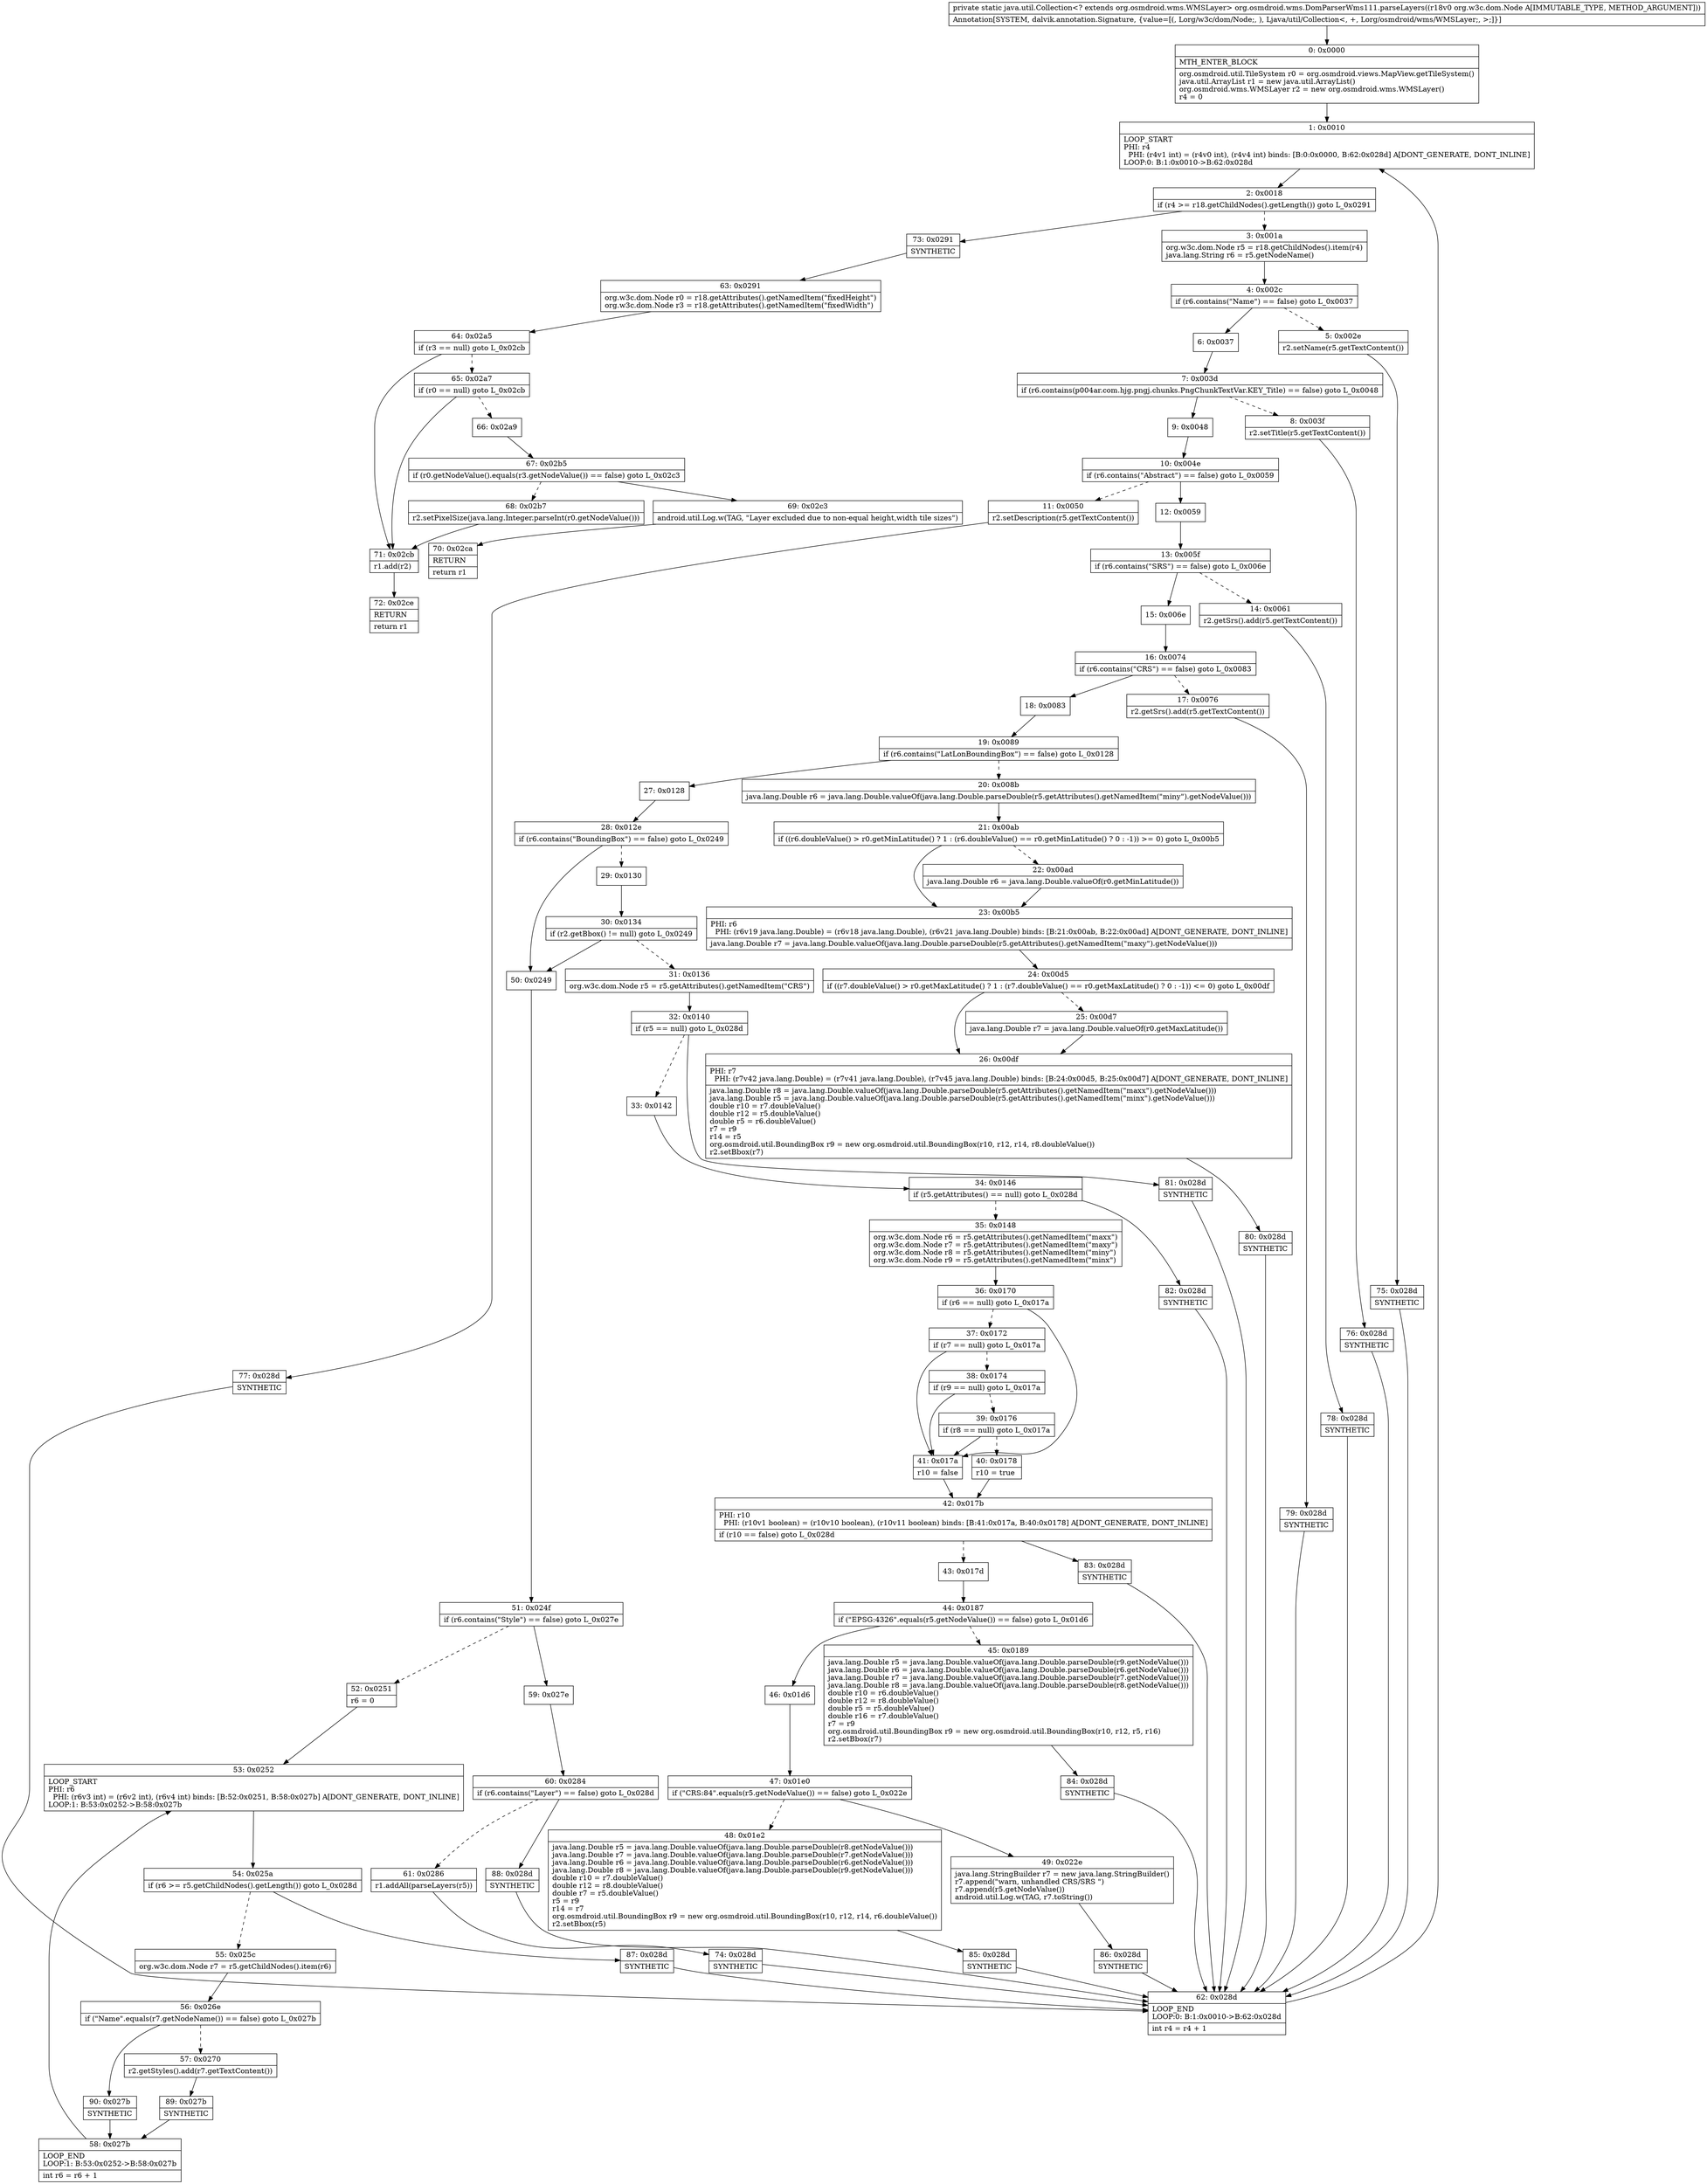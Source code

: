 digraph "CFG fororg.osmdroid.wms.DomParserWms111.parseLayers(Lorg\/w3c\/dom\/Node;)Ljava\/util\/Collection;" {
Node_0 [shape=record,label="{0\:\ 0x0000|MTH_ENTER_BLOCK\l|org.osmdroid.util.TileSystem r0 = org.osmdroid.views.MapView.getTileSystem()\ljava.util.ArrayList r1 = new java.util.ArrayList()\lorg.osmdroid.wms.WMSLayer r2 = new org.osmdroid.wms.WMSLayer()\lr4 = 0\l}"];
Node_1 [shape=record,label="{1\:\ 0x0010|LOOP_START\lPHI: r4 \l  PHI: (r4v1 int) = (r4v0 int), (r4v4 int) binds: [B:0:0x0000, B:62:0x028d] A[DONT_GENERATE, DONT_INLINE]\lLOOP:0: B:1:0x0010\-\>B:62:0x028d\l}"];
Node_2 [shape=record,label="{2\:\ 0x0018|if (r4 \>= r18.getChildNodes().getLength()) goto L_0x0291\l}"];
Node_3 [shape=record,label="{3\:\ 0x001a|org.w3c.dom.Node r5 = r18.getChildNodes().item(r4)\ljava.lang.String r6 = r5.getNodeName()\l}"];
Node_4 [shape=record,label="{4\:\ 0x002c|if (r6.contains(\"Name\") == false) goto L_0x0037\l}"];
Node_5 [shape=record,label="{5\:\ 0x002e|r2.setName(r5.getTextContent())\l}"];
Node_6 [shape=record,label="{6\:\ 0x0037}"];
Node_7 [shape=record,label="{7\:\ 0x003d|if (r6.contains(p004ar.com.hjg.pngj.chunks.PngChunkTextVar.KEY_Title) == false) goto L_0x0048\l}"];
Node_8 [shape=record,label="{8\:\ 0x003f|r2.setTitle(r5.getTextContent())\l}"];
Node_9 [shape=record,label="{9\:\ 0x0048}"];
Node_10 [shape=record,label="{10\:\ 0x004e|if (r6.contains(\"Abstract\") == false) goto L_0x0059\l}"];
Node_11 [shape=record,label="{11\:\ 0x0050|r2.setDescription(r5.getTextContent())\l}"];
Node_12 [shape=record,label="{12\:\ 0x0059}"];
Node_13 [shape=record,label="{13\:\ 0x005f|if (r6.contains(\"SRS\") == false) goto L_0x006e\l}"];
Node_14 [shape=record,label="{14\:\ 0x0061|r2.getSrs().add(r5.getTextContent())\l}"];
Node_15 [shape=record,label="{15\:\ 0x006e}"];
Node_16 [shape=record,label="{16\:\ 0x0074|if (r6.contains(\"CRS\") == false) goto L_0x0083\l}"];
Node_17 [shape=record,label="{17\:\ 0x0076|r2.getSrs().add(r5.getTextContent())\l}"];
Node_18 [shape=record,label="{18\:\ 0x0083}"];
Node_19 [shape=record,label="{19\:\ 0x0089|if (r6.contains(\"LatLonBoundingBox\") == false) goto L_0x0128\l}"];
Node_20 [shape=record,label="{20\:\ 0x008b|java.lang.Double r6 = java.lang.Double.valueOf(java.lang.Double.parseDouble(r5.getAttributes().getNamedItem(\"miny\").getNodeValue()))\l}"];
Node_21 [shape=record,label="{21\:\ 0x00ab|if ((r6.doubleValue() \> r0.getMinLatitude() ? 1 : (r6.doubleValue() == r0.getMinLatitude() ? 0 : \-1)) \>= 0) goto L_0x00b5\l}"];
Node_22 [shape=record,label="{22\:\ 0x00ad|java.lang.Double r6 = java.lang.Double.valueOf(r0.getMinLatitude())\l}"];
Node_23 [shape=record,label="{23\:\ 0x00b5|PHI: r6 \l  PHI: (r6v19 java.lang.Double) = (r6v18 java.lang.Double), (r6v21 java.lang.Double) binds: [B:21:0x00ab, B:22:0x00ad] A[DONT_GENERATE, DONT_INLINE]\l|java.lang.Double r7 = java.lang.Double.valueOf(java.lang.Double.parseDouble(r5.getAttributes().getNamedItem(\"maxy\").getNodeValue()))\l}"];
Node_24 [shape=record,label="{24\:\ 0x00d5|if ((r7.doubleValue() \> r0.getMaxLatitude() ? 1 : (r7.doubleValue() == r0.getMaxLatitude() ? 0 : \-1)) \<= 0) goto L_0x00df\l}"];
Node_25 [shape=record,label="{25\:\ 0x00d7|java.lang.Double r7 = java.lang.Double.valueOf(r0.getMaxLatitude())\l}"];
Node_26 [shape=record,label="{26\:\ 0x00df|PHI: r7 \l  PHI: (r7v42 java.lang.Double) = (r7v41 java.lang.Double), (r7v45 java.lang.Double) binds: [B:24:0x00d5, B:25:0x00d7] A[DONT_GENERATE, DONT_INLINE]\l|java.lang.Double r8 = java.lang.Double.valueOf(java.lang.Double.parseDouble(r5.getAttributes().getNamedItem(\"maxx\").getNodeValue()))\ljava.lang.Double r5 = java.lang.Double.valueOf(java.lang.Double.parseDouble(r5.getAttributes().getNamedItem(\"minx\").getNodeValue()))\ldouble r10 = r7.doubleValue()\ldouble r12 = r5.doubleValue()\ldouble r5 = r6.doubleValue()\lr7 = r9\lr14 = r5\lorg.osmdroid.util.BoundingBox r9 = new org.osmdroid.util.BoundingBox(r10, r12, r14, r8.doubleValue())\lr2.setBbox(r7)\l}"];
Node_27 [shape=record,label="{27\:\ 0x0128}"];
Node_28 [shape=record,label="{28\:\ 0x012e|if (r6.contains(\"BoundingBox\") == false) goto L_0x0249\l}"];
Node_29 [shape=record,label="{29\:\ 0x0130}"];
Node_30 [shape=record,label="{30\:\ 0x0134|if (r2.getBbox() != null) goto L_0x0249\l}"];
Node_31 [shape=record,label="{31\:\ 0x0136|org.w3c.dom.Node r5 = r5.getAttributes().getNamedItem(\"CRS\")\l}"];
Node_32 [shape=record,label="{32\:\ 0x0140|if (r5 == null) goto L_0x028d\l}"];
Node_33 [shape=record,label="{33\:\ 0x0142}"];
Node_34 [shape=record,label="{34\:\ 0x0146|if (r5.getAttributes() == null) goto L_0x028d\l}"];
Node_35 [shape=record,label="{35\:\ 0x0148|org.w3c.dom.Node r6 = r5.getAttributes().getNamedItem(\"maxx\")\lorg.w3c.dom.Node r7 = r5.getAttributes().getNamedItem(\"maxy\")\lorg.w3c.dom.Node r8 = r5.getAttributes().getNamedItem(\"miny\")\lorg.w3c.dom.Node r9 = r5.getAttributes().getNamedItem(\"minx\")\l}"];
Node_36 [shape=record,label="{36\:\ 0x0170|if (r6 == null) goto L_0x017a\l}"];
Node_37 [shape=record,label="{37\:\ 0x0172|if (r7 == null) goto L_0x017a\l}"];
Node_38 [shape=record,label="{38\:\ 0x0174|if (r9 == null) goto L_0x017a\l}"];
Node_39 [shape=record,label="{39\:\ 0x0176|if (r8 == null) goto L_0x017a\l}"];
Node_40 [shape=record,label="{40\:\ 0x0178|r10 = true\l}"];
Node_41 [shape=record,label="{41\:\ 0x017a|r10 = false\l}"];
Node_42 [shape=record,label="{42\:\ 0x017b|PHI: r10 \l  PHI: (r10v1 boolean) = (r10v10 boolean), (r10v11 boolean) binds: [B:41:0x017a, B:40:0x0178] A[DONT_GENERATE, DONT_INLINE]\l|if (r10 == false) goto L_0x028d\l}"];
Node_43 [shape=record,label="{43\:\ 0x017d}"];
Node_44 [shape=record,label="{44\:\ 0x0187|if (\"EPSG:4326\".equals(r5.getNodeValue()) == false) goto L_0x01d6\l}"];
Node_45 [shape=record,label="{45\:\ 0x0189|java.lang.Double r5 = java.lang.Double.valueOf(java.lang.Double.parseDouble(r9.getNodeValue()))\ljava.lang.Double r6 = java.lang.Double.valueOf(java.lang.Double.parseDouble(r6.getNodeValue()))\ljava.lang.Double r7 = java.lang.Double.valueOf(java.lang.Double.parseDouble(r7.getNodeValue()))\ljava.lang.Double r8 = java.lang.Double.valueOf(java.lang.Double.parseDouble(r8.getNodeValue()))\ldouble r10 = r6.doubleValue()\ldouble r12 = r8.doubleValue()\ldouble r5 = r5.doubleValue()\ldouble r16 = r7.doubleValue()\lr7 = r9\lorg.osmdroid.util.BoundingBox r9 = new org.osmdroid.util.BoundingBox(r10, r12, r5, r16)\lr2.setBbox(r7)\l}"];
Node_46 [shape=record,label="{46\:\ 0x01d6}"];
Node_47 [shape=record,label="{47\:\ 0x01e0|if (\"CRS:84\".equals(r5.getNodeValue()) == false) goto L_0x022e\l}"];
Node_48 [shape=record,label="{48\:\ 0x01e2|java.lang.Double r5 = java.lang.Double.valueOf(java.lang.Double.parseDouble(r8.getNodeValue()))\ljava.lang.Double r7 = java.lang.Double.valueOf(java.lang.Double.parseDouble(r7.getNodeValue()))\ljava.lang.Double r6 = java.lang.Double.valueOf(java.lang.Double.parseDouble(r6.getNodeValue()))\ljava.lang.Double r8 = java.lang.Double.valueOf(java.lang.Double.parseDouble(r9.getNodeValue()))\ldouble r10 = r7.doubleValue()\ldouble r12 = r8.doubleValue()\ldouble r7 = r5.doubleValue()\lr5 = r9\lr14 = r7\lorg.osmdroid.util.BoundingBox r9 = new org.osmdroid.util.BoundingBox(r10, r12, r14, r6.doubleValue())\lr2.setBbox(r5)\l}"];
Node_49 [shape=record,label="{49\:\ 0x022e|java.lang.StringBuilder r7 = new java.lang.StringBuilder()\lr7.append(\"warn, unhandled CRS\/SRS \")\lr7.append(r5.getNodeValue())\landroid.util.Log.w(TAG, r7.toString())\l}"];
Node_50 [shape=record,label="{50\:\ 0x0249}"];
Node_51 [shape=record,label="{51\:\ 0x024f|if (r6.contains(\"Style\") == false) goto L_0x027e\l}"];
Node_52 [shape=record,label="{52\:\ 0x0251|r6 = 0\l}"];
Node_53 [shape=record,label="{53\:\ 0x0252|LOOP_START\lPHI: r6 \l  PHI: (r6v3 int) = (r6v2 int), (r6v4 int) binds: [B:52:0x0251, B:58:0x027b] A[DONT_GENERATE, DONT_INLINE]\lLOOP:1: B:53:0x0252\-\>B:58:0x027b\l}"];
Node_54 [shape=record,label="{54\:\ 0x025a|if (r6 \>= r5.getChildNodes().getLength()) goto L_0x028d\l}"];
Node_55 [shape=record,label="{55\:\ 0x025c|org.w3c.dom.Node r7 = r5.getChildNodes().item(r6)\l}"];
Node_56 [shape=record,label="{56\:\ 0x026e|if (\"Name\".equals(r7.getNodeName()) == false) goto L_0x027b\l}"];
Node_57 [shape=record,label="{57\:\ 0x0270|r2.getStyles().add(r7.getTextContent())\l}"];
Node_58 [shape=record,label="{58\:\ 0x027b|LOOP_END\lLOOP:1: B:53:0x0252\-\>B:58:0x027b\l|int r6 = r6 + 1\l}"];
Node_59 [shape=record,label="{59\:\ 0x027e}"];
Node_60 [shape=record,label="{60\:\ 0x0284|if (r6.contains(\"Layer\") == false) goto L_0x028d\l}"];
Node_61 [shape=record,label="{61\:\ 0x0286|r1.addAll(parseLayers(r5))\l}"];
Node_62 [shape=record,label="{62\:\ 0x028d|LOOP_END\lLOOP:0: B:1:0x0010\-\>B:62:0x028d\l|int r4 = r4 + 1\l}"];
Node_63 [shape=record,label="{63\:\ 0x0291|org.w3c.dom.Node r0 = r18.getAttributes().getNamedItem(\"fixedHeight\")\lorg.w3c.dom.Node r3 = r18.getAttributes().getNamedItem(\"fixedWidth\")\l}"];
Node_64 [shape=record,label="{64\:\ 0x02a5|if (r3 == null) goto L_0x02cb\l}"];
Node_65 [shape=record,label="{65\:\ 0x02a7|if (r0 == null) goto L_0x02cb\l}"];
Node_66 [shape=record,label="{66\:\ 0x02a9}"];
Node_67 [shape=record,label="{67\:\ 0x02b5|if (r0.getNodeValue().equals(r3.getNodeValue()) == false) goto L_0x02c3\l}"];
Node_68 [shape=record,label="{68\:\ 0x02b7|r2.setPixelSize(java.lang.Integer.parseInt(r0.getNodeValue()))\l}"];
Node_69 [shape=record,label="{69\:\ 0x02c3|android.util.Log.w(TAG, \"Layer excluded due to non\-equal height,width tile sizes\")\l}"];
Node_70 [shape=record,label="{70\:\ 0x02ca|RETURN\l|return r1\l}"];
Node_71 [shape=record,label="{71\:\ 0x02cb|r1.add(r2)\l}"];
Node_72 [shape=record,label="{72\:\ 0x02ce|RETURN\l|return r1\l}"];
Node_73 [shape=record,label="{73\:\ 0x0291|SYNTHETIC\l}"];
Node_74 [shape=record,label="{74\:\ 0x028d|SYNTHETIC\l}"];
Node_75 [shape=record,label="{75\:\ 0x028d|SYNTHETIC\l}"];
Node_76 [shape=record,label="{76\:\ 0x028d|SYNTHETIC\l}"];
Node_77 [shape=record,label="{77\:\ 0x028d|SYNTHETIC\l}"];
Node_78 [shape=record,label="{78\:\ 0x028d|SYNTHETIC\l}"];
Node_79 [shape=record,label="{79\:\ 0x028d|SYNTHETIC\l}"];
Node_80 [shape=record,label="{80\:\ 0x028d|SYNTHETIC\l}"];
Node_81 [shape=record,label="{81\:\ 0x028d|SYNTHETIC\l}"];
Node_82 [shape=record,label="{82\:\ 0x028d|SYNTHETIC\l}"];
Node_83 [shape=record,label="{83\:\ 0x028d|SYNTHETIC\l}"];
Node_84 [shape=record,label="{84\:\ 0x028d|SYNTHETIC\l}"];
Node_85 [shape=record,label="{85\:\ 0x028d|SYNTHETIC\l}"];
Node_86 [shape=record,label="{86\:\ 0x028d|SYNTHETIC\l}"];
Node_87 [shape=record,label="{87\:\ 0x028d|SYNTHETIC\l}"];
Node_88 [shape=record,label="{88\:\ 0x028d|SYNTHETIC\l}"];
Node_89 [shape=record,label="{89\:\ 0x027b|SYNTHETIC\l}"];
Node_90 [shape=record,label="{90\:\ 0x027b|SYNTHETIC\l}"];
MethodNode[shape=record,label="{private static java.util.Collection\<? extends org.osmdroid.wms.WMSLayer\> org.osmdroid.wms.DomParserWms111.parseLayers((r18v0 org.w3c.dom.Node A[IMMUTABLE_TYPE, METHOD_ARGUMENT]))  | Annotation[SYSTEM, dalvik.annotation.Signature, \{value=[(, Lorg\/w3c\/dom\/Node;, ), Ljava\/util\/Collection\<, +, Lorg\/osmdroid\/wms\/WMSLayer;, \>;]\}]\l}"];
MethodNode -> Node_0;
Node_0 -> Node_1;
Node_1 -> Node_2;
Node_2 -> Node_3[style=dashed];
Node_2 -> Node_73;
Node_3 -> Node_4;
Node_4 -> Node_5[style=dashed];
Node_4 -> Node_6;
Node_5 -> Node_75;
Node_6 -> Node_7;
Node_7 -> Node_8[style=dashed];
Node_7 -> Node_9;
Node_8 -> Node_76;
Node_9 -> Node_10;
Node_10 -> Node_11[style=dashed];
Node_10 -> Node_12;
Node_11 -> Node_77;
Node_12 -> Node_13;
Node_13 -> Node_14[style=dashed];
Node_13 -> Node_15;
Node_14 -> Node_78;
Node_15 -> Node_16;
Node_16 -> Node_17[style=dashed];
Node_16 -> Node_18;
Node_17 -> Node_79;
Node_18 -> Node_19;
Node_19 -> Node_20[style=dashed];
Node_19 -> Node_27;
Node_20 -> Node_21;
Node_21 -> Node_22[style=dashed];
Node_21 -> Node_23;
Node_22 -> Node_23;
Node_23 -> Node_24;
Node_24 -> Node_25[style=dashed];
Node_24 -> Node_26;
Node_25 -> Node_26;
Node_26 -> Node_80;
Node_27 -> Node_28;
Node_28 -> Node_29[style=dashed];
Node_28 -> Node_50;
Node_29 -> Node_30;
Node_30 -> Node_31[style=dashed];
Node_30 -> Node_50;
Node_31 -> Node_32;
Node_32 -> Node_33[style=dashed];
Node_32 -> Node_81;
Node_33 -> Node_34;
Node_34 -> Node_35[style=dashed];
Node_34 -> Node_82;
Node_35 -> Node_36;
Node_36 -> Node_37[style=dashed];
Node_36 -> Node_41;
Node_37 -> Node_38[style=dashed];
Node_37 -> Node_41;
Node_38 -> Node_39[style=dashed];
Node_38 -> Node_41;
Node_39 -> Node_40[style=dashed];
Node_39 -> Node_41;
Node_40 -> Node_42;
Node_41 -> Node_42;
Node_42 -> Node_43[style=dashed];
Node_42 -> Node_83;
Node_43 -> Node_44;
Node_44 -> Node_45[style=dashed];
Node_44 -> Node_46;
Node_45 -> Node_84;
Node_46 -> Node_47;
Node_47 -> Node_48[style=dashed];
Node_47 -> Node_49;
Node_48 -> Node_85;
Node_49 -> Node_86;
Node_50 -> Node_51;
Node_51 -> Node_52[style=dashed];
Node_51 -> Node_59;
Node_52 -> Node_53;
Node_53 -> Node_54;
Node_54 -> Node_55[style=dashed];
Node_54 -> Node_87;
Node_55 -> Node_56;
Node_56 -> Node_57[style=dashed];
Node_56 -> Node_90;
Node_57 -> Node_89;
Node_58 -> Node_53;
Node_59 -> Node_60;
Node_60 -> Node_61[style=dashed];
Node_60 -> Node_88;
Node_61 -> Node_74;
Node_62 -> Node_1;
Node_63 -> Node_64;
Node_64 -> Node_65[style=dashed];
Node_64 -> Node_71;
Node_65 -> Node_66[style=dashed];
Node_65 -> Node_71;
Node_66 -> Node_67;
Node_67 -> Node_68[style=dashed];
Node_67 -> Node_69;
Node_68 -> Node_71;
Node_69 -> Node_70;
Node_71 -> Node_72;
Node_73 -> Node_63;
Node_74 -> Node_62;
Node_75 -> Node_62;
Node_76 -> Node_62;
Node_77 -> Node_62;
Node_78 -> Node_62;
Node_79 -> Node_62;
Node_80 -> Node_62;
Node_81 -> Node_62;
Node_82 -> Node_62;
Node_83 -> Node_62;
Node_84 -> Node_62;
Node_85 -> Node_62;
Node_86 -> Node_62;
Node_87 -> Node_62;
Node_88 -> Node_62;
Node_89 -> Node_58;
Node_90 -> Node_58;
}


